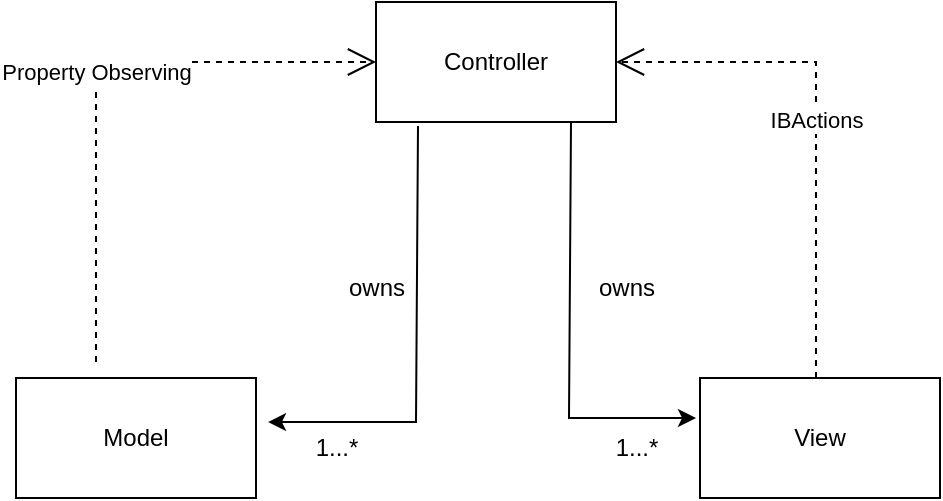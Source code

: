 <mxfile version="21.6.1" type="github">
  <diagram id="C5RBs43oDa-KdzZeNtuy" name="Page-1">
    <mxGraphModel dx="954" dy="591" grid="1" gridSize="10" guides="1" tooltips="1" connect="1" arrows="1" fold="1" page="1" pageScale="1" pageWidth="827" pageHeight="1169" math="0" shadow="0">
      <root>
        <mxCell id="WIyWlLk6GJQsqaUBKTNV-0" />
        <mxCell id="WIyWlLk6GJQsqaUBKTNV-1" parent="WIyWlLk6GJQsqaUBKTNV-0" />
        <mxCell id="9paYmkKtuUfXo1V1LrFr-0" value="Model" style="rounded=0;whiteSpace=wrap;html=1;" vertex="1" parent="WIyWlLk6GJQsqaUBKTNV-1">
          <mxGeometry x="160" y="258" width="120" height="60" as="geometry" />
        </mxCell>
        <mxCell id="9paYmkKtuUfXo1V1LrFr-1" value="Controller" style="rounded=0;whiteSpace=wrap;html=1;" vertex="1" parent="WIyWlLk6GJQsqaUBKTNV-1">
          <mxGeometry x="340" y="70" width="120" height="60" as="geometry" />
        </mxCell>
        <mxCell id="9paYmkKtuUfXo1V1LrFr-2" value="View" style="rounded=0;whiteSpace=wrap;html=1;" vertex="1" parent="WIyWlLk6GJQsqaUBKTNV-1">
          <mxGeometry x="502" y="258" width="120" height="60" as="geometry" />
        </mxCell>
        <mxCell id="9paYmkKtuUfXo1V1LrFr-3" value="" style="endArrow=classic;html=1;rounded=0;exitX=0.175;exitY=1.033;exitDx=0;exitDy=0;exitPerimeter=0;entryX=1.05;entryY=0.367;entryDx=0;entryDy=0;entryPerimeter=0;" edge="1" parent="WIyWlLk6GJQsqaUBKTNV-1" source="9paYmkKtuUfXo1V1LrFr-1" target="9paYmkKtuUfXo1V1LrFr-0">
          <mxGeometry width="50" height="50" relative="1" as="geometry">
            <mxPoint x="390" y="330" as="sourcePoint" />
            <mxPoint x="380" y="290" as="targetPoint" />
            <Array as="points">
              <mxPoint x="360" y="280" />
            </Array>
          </mxGeometry>
        </mxCell>
        <mxCell id="9paYmkKtuUfXo1V1LrFr-4" value="" style="endArrow=classic;html=1;rounded=0;exitX=0.175;exitY=1.033;exitDx=0;exitDy=0;exitPerimeter=0;" edge="1" parent="WIyWlLk6GJQsqaUBKTNV-1">
          <mxGeometry width="50" height="50" relative="1" as="geometry">
            <mxPoint x="437.5" y="130" as="sourcePoint" />
            <mxPoint x="500" y="278" as="targetPoint" />
            <Array as="points">
              <mxPoint x="436.5" y="278" />
            </Array>
          </mxGeometry>
        </mxCell>
        <mxCell id="9paYmkKtuUfXo1V1LrFr-5" value="1...*" style="text;html=1;align=center;verticalAlign=middle;resizable=0;points=[];autosize=1;strokeColor=none;fillColor=none;" vertex="1" parent="WIyWlLk6GJQsqaUBKTNV-1">
          <mxGeometry x="300" y="278" width="40" height="30" as="geometry" />
        </mxCell>
        <mxCell id="9paYmkKtuUfXo1V1LrFr-7" value="1...*" style="text;html=1;align=center;verticalAlign=middle;resizable=0;points=[];autosize=1;strokeColor=none;fillColor=none;" vertex="1" parent="WIyWlLk6GJQsqaUBKTNV-1">
          <mxGeometry x="450" y="278" width="40" height="30" as="geometry" />
        </mxCell>
        <mxCell id="9paYmkKtuUfXo1V1LrFr-8" value="Property Observing" style="endArrow=open;endSize=12;dashed=1;html=1;rounded=0;entryX=0;entryY=0.5;entryDx=0;entryDy=0;" edge="1" parent="WIyWlLk6GJQsqaUBKTNV-1" target="9paYmkKtuUfXo1V1LrFr-1">
          <mxGeometry width="160" relative="1" as="geometry">
            <mxPoint x="200" y="250" as="sourcePoint" />
            <mxPoint x="260" y="110" as="targetPoint" />
            <Array as="points">
              <mxPoint x="200" y="100" />
            </Array>
          </mxGeometry>
        </mxCell>
        <mxCell id="9paYmkKtuUfXo1V1LrFr-9" value="IBActions" style="endArrow=open;endSize=12;dashed=1;html=1;rounded=0;entryX=1;entryY=0.5;entryDx=0;entryDy=0;" edge="1" parent="WIyWlLk6GJQsqaUBKTNV-1" target="9paYmkKtuUfXo1V1LrFr-1">
          <mxGeometry width="160" relative="1" as="geometry">
            <mxPoint x="560" y="258" as="sourcePoint" />
            <mxPoint x="700" y="108" as="targetPoint" />
            <Array as="points">
              <mxPoint x="560" y="100" />
            </Array>
          </mxGeometry>
        </mxCell>
        <mxCell id="9paYmkKtuUfXo1V1LrFr-10" value="owns" style="text;html=1;align=center;verticalAlign=middle;resizable=0;points=[];autosize=1;strokeColor=none;fillColor=none;" vertex="1" parent="WIyWlLk6GJQsqaUBKTNV-1">
          <mxGeometry x="315" y="198" width="50" height="30" as="geometry" />
        </mxCell>
        <mxCell id="9paYmkKtuUfXo1V1LrFr-11" value="owns" style="text;html=1;align=center;verticalAlign=middle;resizable=0;points=[];autosize=1;strokeColor=none;fillColor=none;" vertex="1" parent="WIyWlLk6GJQsqaUBKTNV-1">
          <mxGeometry x="440" y="198" width="50" height="30" as="geometry" />
        </mxCell>
      </root>
    </mxGraphModel>
  </diagram>
</mxfile>
